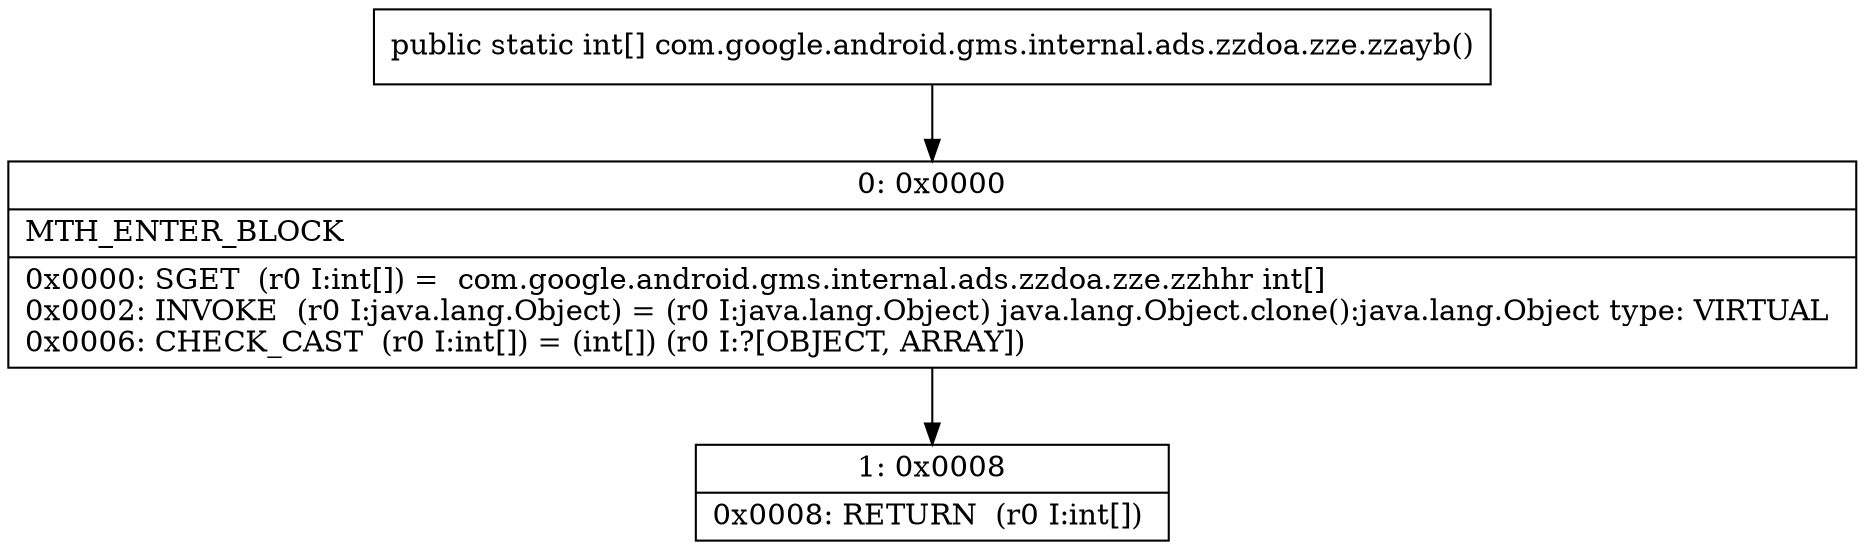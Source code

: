 digraph "CFG forcom.google.android.gms.internal.ads.zzdoa.zze.zzayb()[I" {
Node_0 [shape=record,label="{0\:\ 0x0000|MTH_ENTER_BLOCK\l|0x0000: SGET  (r0 I:int[]) =  com.google.android.gms.internal.ads.zzdoa.zze.zzhhr int[] \l0x0002: INVOKE  (r0 I:java.lang.Object) = (r0 I:java.lang.Object) java.lang.Object.clone():java.lang.Object type: VIRTUAL \l0x0006: CHECK_CAST  (r0 I:int[]) = (int[]) (r0 I:?[OBJECT, ARRAY]) \l}"];
Node_1 [shape=record,label="{1\:\ 0x0008|0x0008: RETURN  (r0 I:int[]) \l}"];
MethodNode[shape=record,label="{public static int[] com.google.android.gms.internal.ads.zzdoa.zze.zzayb() }"];
MethodNode -> Node_0;
Node_0 -> Node_1;
}

